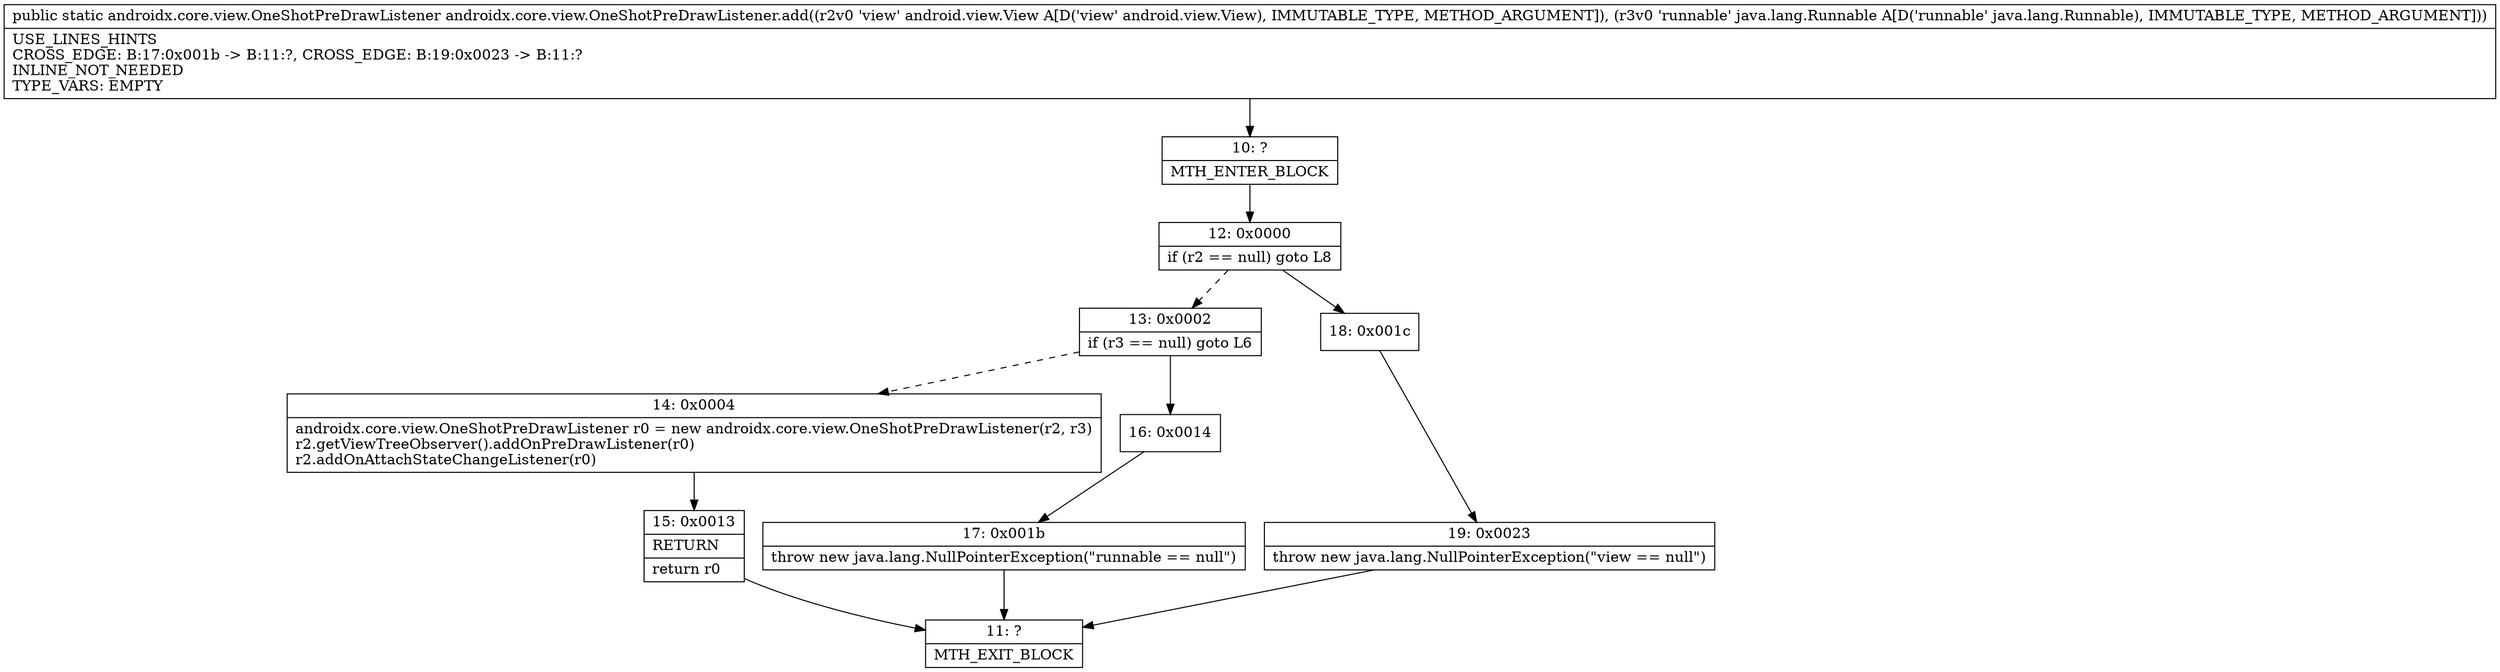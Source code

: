 digraph "CFG forandroidx.core.view.OneShotPreDrawListener.add(Landroid\/view\/View;Ljava\/lang\/Runnable;)Landroidx\/core\/view\/OneShotPreDrawListener;" {
Node_10 [shape=record,label="{10\:\ ?|MTH_ENTER_BLOCK\l}"];
Node_12 [shape=record,label="{12\:\ 0x0000|if (r2 == null) goto L8\l}"];
Node_13 [shape=record,label="{13\:\ 0x0002|if (r3 == null) goto L6\l}"];
Node_14 [shape=record,label="{14\:\ 0x0004|androidx.core.view.OneShotPreDrawListener r0 = new androidx.core.view.OneShotPreDrawListener(r2, r3)\lr2.getViewTreeObserver().addOnPreDrawListener(r0)\lr2.addOnAttachStateChangeListener(r0)\l}"];
Node_15 [shape=record,label="{15\:\ 0x0013|RETURN\l|return r0\l}"];
Node_11 [shape=record,label="{11\:\ ?|MTH_EXIT_BLOCK\l}"];
Node_16 [shape=record,label="{16\:\ 0x0014}"];
Node_17 [shape=record,label="{17\:\ 0x001b|throw new java.lang.NullPointerException(\"runnable == null\")\l}"];
Node_18 [shape=record,label="{18\:\ 0x001c}"];
Node_19 [shape=record,label="{19\:\ 0x0023|throw new java.lang.NullPointerException(\"view == null\")\l}"];
MethodNode[shape=record,label="{public static androidx.core.view.OneShotPreDrawListener androidx.core.view.OneShotPreDrawListener.add((r2v0 'view' android.view.View A[D('view' android.view.View), IMMUTABLE_TYPE, METHOD_ARGUMENT]), (r3v0 'runnable' java.lang.Runnable A[D('runnable' java.lang.Runnable), IMMUTABLE_TYPE, METHOD_ARGUMENT]))  | USE_LINES_HINTS\lCROSS_EDGE: B:17:0x001b \-\> B:11:?, CROSS_EDGE: B:19:0x0023 \-\> B:11:?\lINLINE_NOT_NEEDED\lTYPE_VARS: EMPTY\l}"];
MethodNode -> Node_10;Node_10 -> Node_12;
Node_12 -> Node_13[style=dashed];
Node_12 -> Node_18;
Node_13 -> Node_14[style=dashed];
Node_13 -> Node_16;
Node_14 -> Node_15;
Node_15 -> Node_11;
Node_16 -> Node_17;
Node_17 -> Node_11;
Node_18 -> Node_19;
Node_19 -> Node_11;
}


